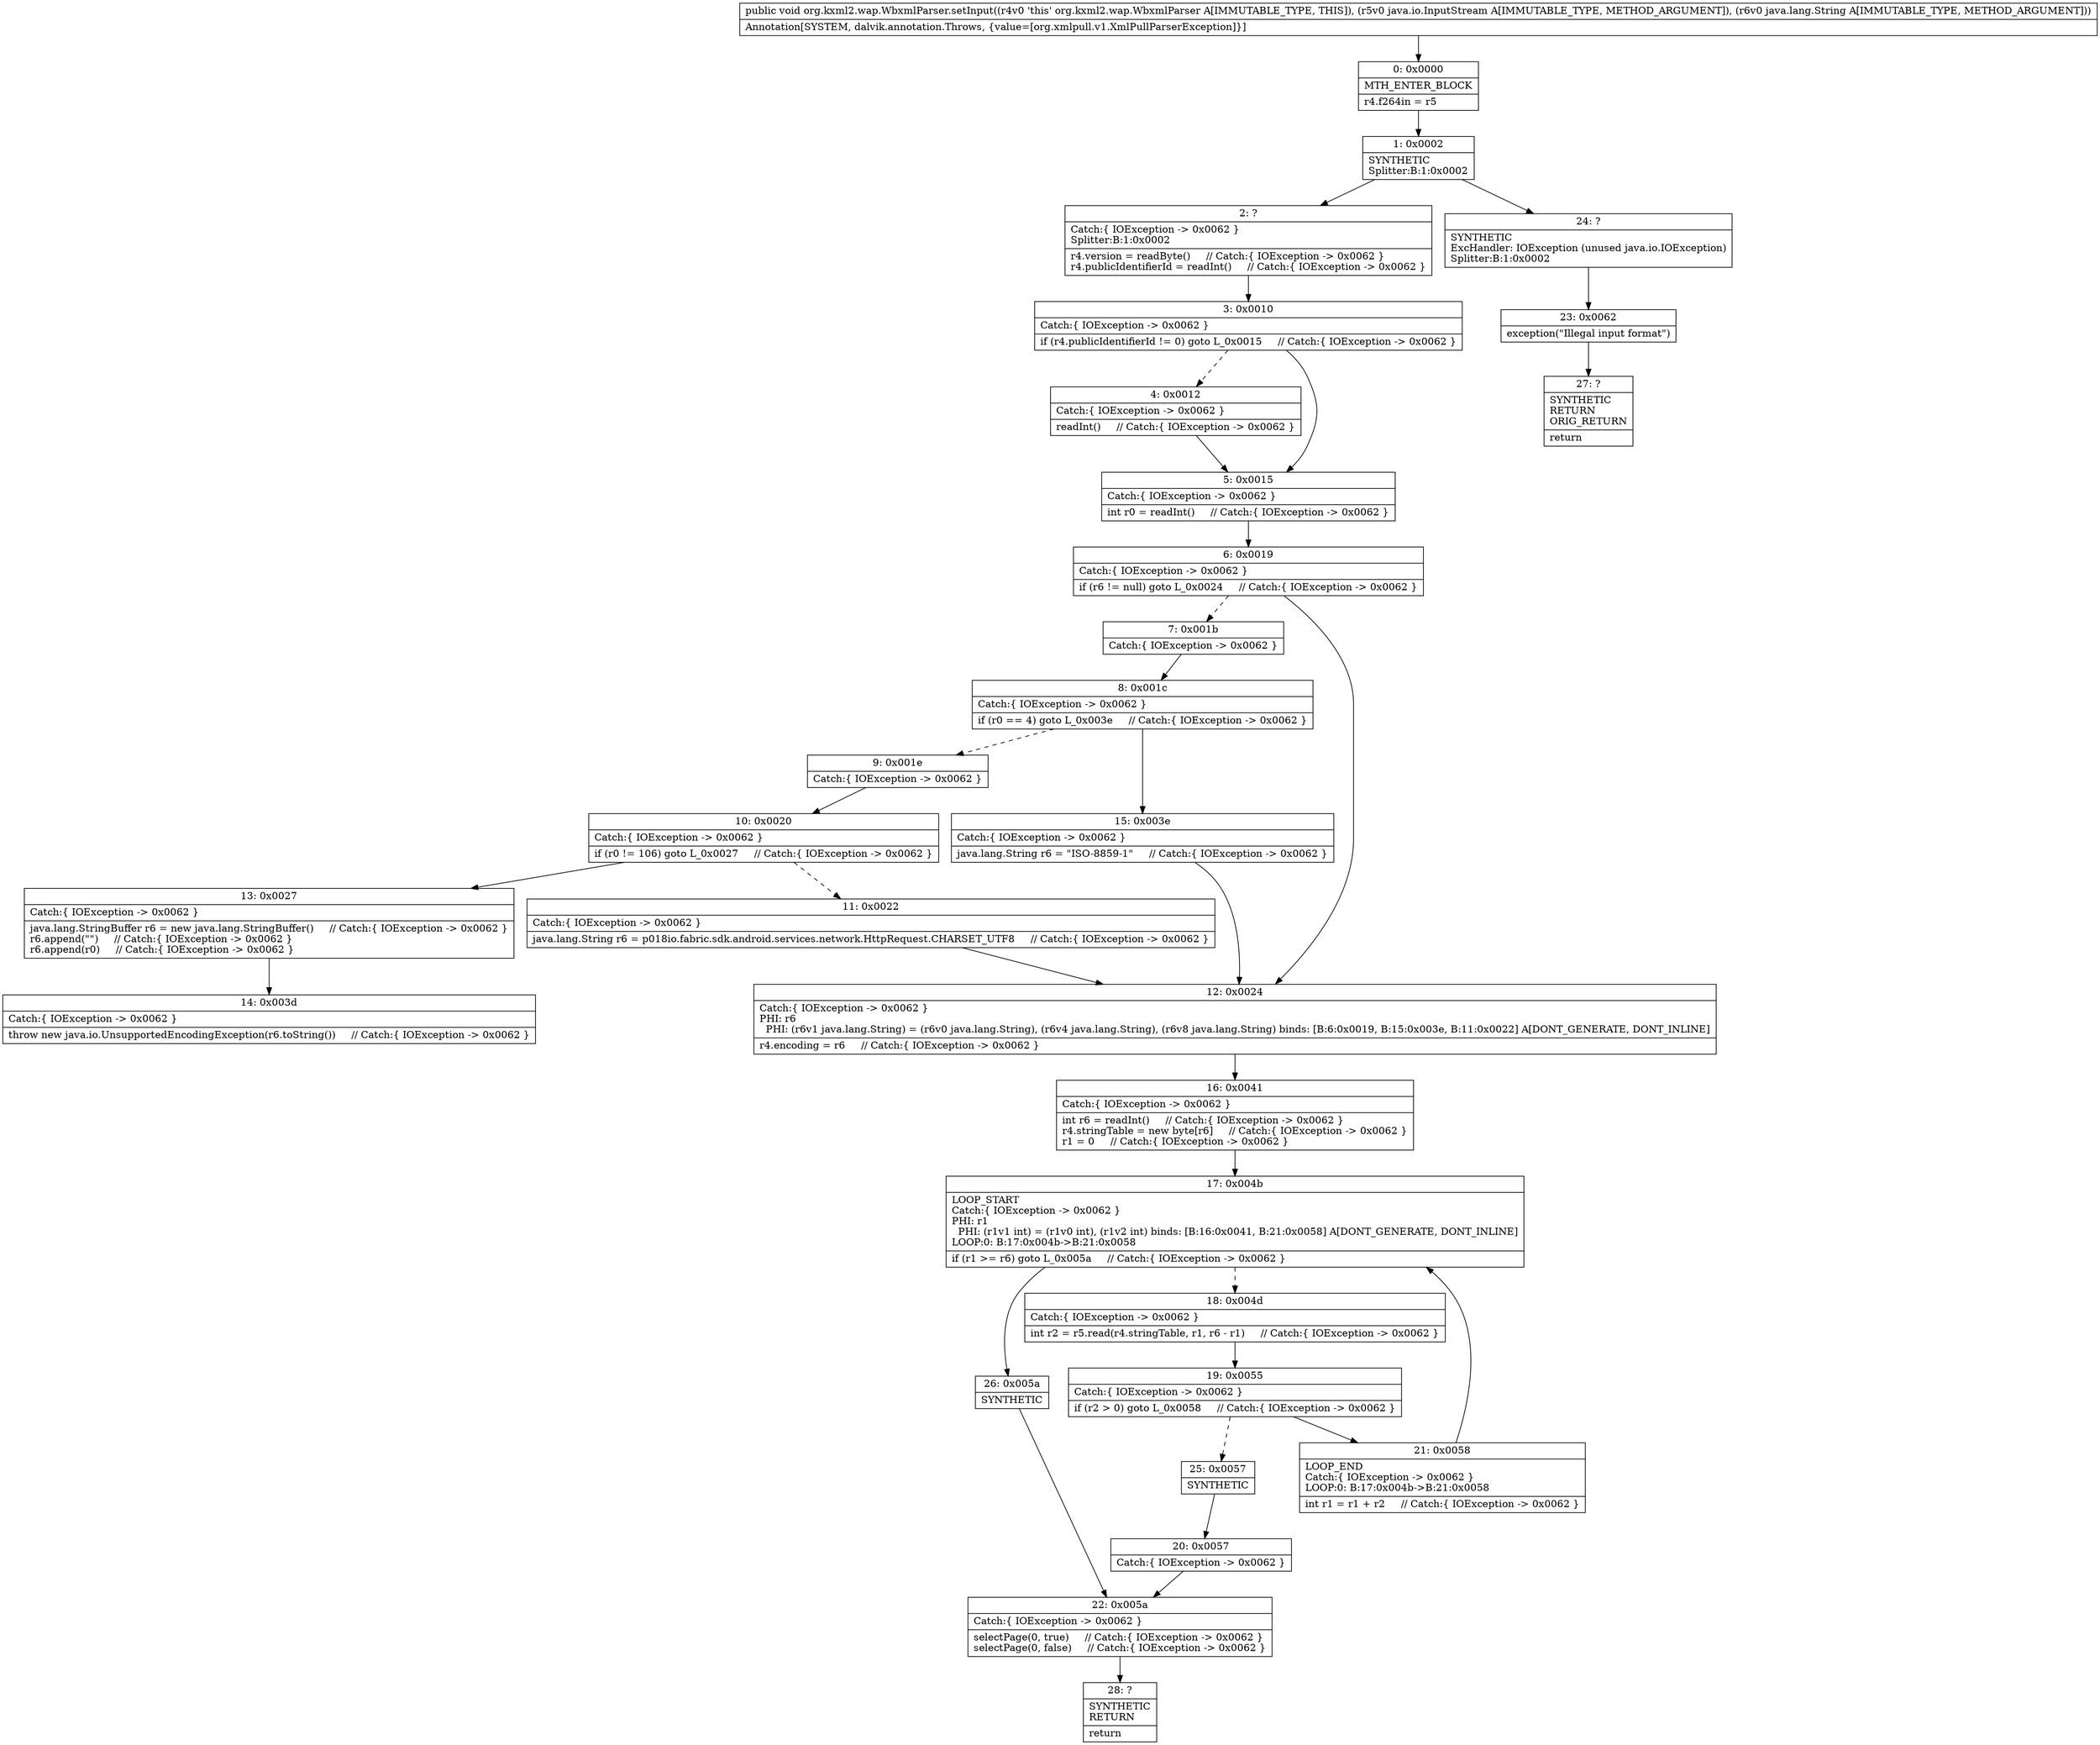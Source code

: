 digraph "CFG fororg.kxml2.wap.WbxmlParser.setInput(Ljava\/io\/InputStream;Ljava\/lang\/String;)V" {
Node_0 [shape=record,label="{0\:\ 0x0000|MTH_ENTER_BLOCK\l|r4.f264in = r5\l}"];
Node_1 [shape=record,label="{1\:\ 0x0002|SYNTHETIC\lSplitter:B:1:0x0002\l}"];
Node_2 [shape=record,label="{2\:\ ?|Catch:\{ IOException \-\> 0x0062 \}\lSplitter:B:1:0x0002\l|r4.version = readByte()     \/\/ Catch:\{ IOException \-\> 0x0062 \}\lr4.publicIdentifierId = readInt()     \/\/ Catch:\{ IOException \-\> 0x0062 \}\l}"];
Node_3 [shape=record,label="{3\:\ 0x0010|Catch:\{ IOException \-\> 0x0062 \}\l|if (r4.publicIdentifierId != 0) goto L_0x0015     \/\/ Catch:\{ IOException \-\> 0x0062 \}\l}"];
Node_4 [shape=record,label="{4\:\ 0x0012|Catch:\{ IOException \-\> 0x0062 \}\l|readInt()     \/\/ Catch:\{ IOException \-\> 0x0062 \}\l}"];
Node_5 [shape=record,label="{5\:\ 0x0015|Catch:\{ IOException \-\> 0x0062 \}\l|int r0 = readInt()     \/\/ Catch:\{ IOException \-\> 0x0062 \}\l}"];
Node_6 [shape=record,label="{6\:\ 0x0019|Catch:\{ IOException \-\> 0x0062 \}\l|if (r6 != null) goto L_0x0024     \/\/ Catch:\{ IOException \-\> 0x0062 \}\l}"];
Node_7 [shape=record,label="{7\:\ 0x001b|Catch:\{ IOException \-\> 0x0062 \}\l}"];
Node_8 [shape=record,label="{8\:\ 0x001c|Catch:\{ IOException \-\> 0x0062 \}\l|if (r0 == 4) goto L_0x003e     \/\/ Catch:\{ IOException \-\> 0x0062 \}\l}"];
Node_9 [shape=record,label="{9\:\ 0x001e|Catch:\{ IOException \-\> 0x0062 \}\l}"];
Node_10 [shape=record,label="{10\:\ 0x0020|Catch:\{ IOException \-\> 0x0062 \}\l|if (r0 != 106) goto L_0x0027     \/\/ Catch:\{ IOException \-\> 0x0062 \}\l}"];
Node_11 [shape=record,label="{11\:\ 0x0022|Catch:\{ IOException \-\> 0x0062 \}\l|java.lang.String r6 = p018io.fabric.sdk.android.services.network.HttpRequest.CHARSET_UTF8     \/\/ Catch:\{ IOException \-\> 0x0062 \}\l}"];
Node_12 [shape=record,label="{12\:\ 0x0024|Catch:\{ IOException \-\> 0x0062 \}\lPHI: r6 \l  PHI: (r6v1 java.lang.String) = (r6v0 java.lang.String), (r6v4 java.lang.String), (r6v8 java.lang.String) binds: [B:6:0x0019, B:15:0x003e, B:11:0x0022] A[DONT_GENERATE, DONT_INLINE]\l|r4.encoding = r6     \/\/ Catch:\{ IOException \-\> 0x0062 \}\l}"];
Node_13 [shape=record,label="{13\:\ 0x0027|Catch:\{ IOException \-\> 0x0062 \}\l|java.lang.StringBuffer r6 = new java.lang.StringBuffer()     \/\/ Catch:\{ IOException \-\> 0x0062 \}\lr6.append(\"\")     \/\/ Catch:\{ IOException \-\> 0x0062 \}\lr6.append(r0)     \/\/ Catch:\{ IOException \-\> 0x0062 \}\l}"];
Node_14 [shape=record,label="{14\:\ 0x003d|Catch:\{ IOException \-\> 0x0062 \}\l|throw new java.io.UnsupportedEncodingException(r6.toString())     \/\/ Catch:\{ IOException \-\> 0x0062 \}\l}"];
Node_15 [shape=record,label="{15\:\ 0x003e|Catch:\{ IOException \-\> 0x0062 \}\l|java.lang.String r6 = \"ISO\-8859\-1\"     \/\/ Catch:\{ IOException \-\> 0x0062 \}\l}"];
Node_16 [shape=record,label="{16\:\ 0x0041|Catch:\{ IOException \-\> 0x0062 \}\l|int r6 = readInt()     \/\/ Catch:\{ IOException \-\> 0x0062 \}\lr4.stringTable = new byte[r6]     \/\/ Catch:\{ IOException \-\> 0x0062 \}\lr1 = 0     \/\/ Catch:\{ IOException \-\> 0x0062 \}\l}"];
Node_17 [shape=record,label="{17\:\ 0x004b|LOOP_START\lCatch:\{ IOException \-\> 0x0062 \}\lPHI: r1 \l  PHI: (r1v1 int) = (r1v0 int), (r1v2 int) binds: [B:16:0x0041, B:21:0x0058] A[DONT_GENERATE, DONT_INLINE]\lLOOP:0: B:17:0x004b\-\>B:21:0x0058\l|if (r1 \>= r6) goto L_0x005a     \/\/ Catch:\{ IOException \-\> 0x0062 \}\l}"];
Node_18 [shape=record,label="{18\:\ 0x004d|Catch:\{ IOException \-\> 0x0062 \}\l|int r2 = r5.read(r4.stringTable, r1, r6 \- r1)     \/\/ Catch:\{ IOException \-\> 0x0062 \}\l}"];
Node_19 [shape=record,label="{19\:\ 0x0055|Catch:\{ IOException \-\> 0x0062 \}\l|if (r2 \> 0) goto L_0x0058     \/\/ Catch:\{ IOException \-\> 0x0062 \}\l}"];
Node_20 [shape=record,label="{20\:\ 0x0057|Catch:\{ IOException \-\> 0x0062 \}\l}"];
Node_21 [shape=record,label="{21\:\ 0x0058|LOOP_END\lCatch:\{ IOException \-\> 0x0062 \}\lLOOP:0: B:17:0x004b\-\>B:21:0x0058\l|int r1 = r1 + r2     \/\/ Catch:\{ IOException \-\> 0x0062 \}\l}"];
Node_22 [shape=record,label="{22\:\ 0x005a|Catch:\{ IOException \-\> 0x0062 \}\l|selectPage(0, true)     \/\/ Catch:\{ IOException \-\> 0x0062 \}\lselectPage(0, false)     \/\/ Catch:\{ IOException \-\> 0x0062 \}\l}"];
Node_23 [shape=record,label="{23\:\ 0x0062|exception(\"Illegal input format\")\l}"];
Node_24 [shape=record,label="{24\:\ ?|SYNTHETIC\lExcHandler: IOException (unused java.io.IOException)\lSplitter:B:1:0x0002\l}"];
Node_25 [shape=record,label="{25\:\ 0x0057|SYNTHETIC\l}"];
Node_26 [shape=record,label="{26\:\ 0x005a|SYNTHETIC\l}"];
Node_27 [shape=record,label="{27\:\ ?|SYNTHETIC\lRETURN\lORIG_RETURN\l|return\l}"];
Node_28 [shape=record,label="{28\:\ ?|SYNTHETIC\lRETURN\l|return\l}"];
MethodNode[shape=record,label="{public void org.kxml2.wap.WbxmlParser.setInput((r4v0 'this' org.kxml2.wap.WbxmlParser A[IMMUTABLE_TYPE, THIS]), (r5v0 java.io.InputStream A[IMMUTABLE_TYPE, METHOD_ARGUMENT]), (r6v0 java.lang.String A[IMMUTABLE_TYPE, METHOD_ARGUMENT]))  | Annotation[SYSTEM, dalvik.annotation.Throws, \{value=[org.xmlpull.v1.XmlPullParserException]\}]\l}"];
MethodNode -> Node_0;
Node_0 -> Node_1;
Node_1 -> Node_2;
Node_1 -> Node_24;
Node_2 -> Node_3;
Node_3 -> Node_4[style=dashed];
Node_3 -> Node_5;
Node_4 -> Node_5;
Node_5 -> Node_6;
Node_6 -> Node_7[style=dashed];
Node_6 -> Node_12;
Node_7 -> Node_8;
Node_8 -> Node_9[style=dashed];
Node_8 -> Node_15;
Node_9 -> Node_10;
Node_10 -> Node_11[style=dashed];
Node_10 -> Node_13;
Node_11 -> Node_12;
Node_12 -> Node_16;
Node_13 -> Node_14;
Node_15 -> Node_12;
Node_16 -> Node_17;
Node_17 -> Node_18[style=dashed];
Node_17 -> Node_26;
Node_18 -> Node_19;
Node_19 -> Node_21;
Node_19 -> Node_25[style=dashed];
Node_20 -> Node_22;
Node_21 -> Node_17;
Node_22 -> Node_28;
Node_23 -> Node_27;
Node_24 -> Node_23;
Node_25 -> Node_20;
Node_26 -> Node_22;
}

